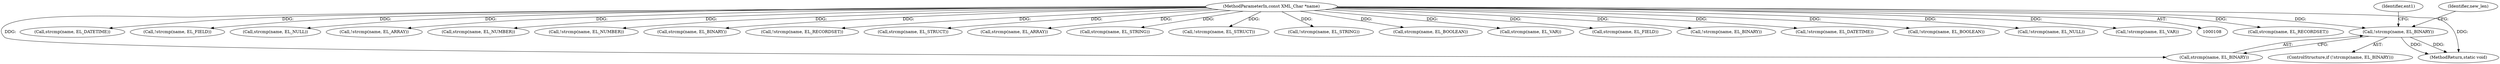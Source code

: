 digraph "0_php-src_a14fdb9746262549bbbb96abb87338bacd147e1b?w=1_0@API" {
"1000213" [label="(Call,!strcmp(name, EL_BINARY))"];
"1000110" [label="(MethodParameterIn,const XML_Char *name)"];
"1000166" [label="(Call,strcmp(name, EL_RECORDSET))"];
"1000175" [label="(Call,strcmp(name, EL_DATETIME))"];
"1000562" [label="(Call,!strcmp(name, EL_FIELD))"];
"1000220" [label="(Identifier,new_len)"];
"1000151" [label="(Call,strcmp(name, EL_NULL))"];
"1000212" [label="(ControlStructure,if (!strcmp(name, EL_BINARY)))"];
"1000155" [label="(Call,!strcmp(name, EL_ARRAY))"];
"1000213" [label="(Call,!strcmp(name, EL_BINARY))"];
"1000141" [label="(Call,strcmp(name, EL_NUMBER))"];
"1000140" [label="(Call,!strcmp(name, EL_NUMBER))"];
"1000171" [label="(Call,strcmp(name, EL_BINARY))"];
"1000165" [label="(Call,!strcmp(name, EL_RECORDSET))"];
"1000110" [label="(MethodParameterIn,const XML_Char *name)"];
"1000161" [label="(Call,strcmp(name, EL_STRUCT))"];
"1000156" [label="(Call,strcmp(name, EL_ARRAY))"];
"1000136" [label="(Call,strcmp(name, EL_STRING))"];
"1000160" [label="(Call,!strcmp(name, EL_STRUCT))"];
"1000135" [label="(Call,!strcmp(name, EL_STRING))"];
"1000214" [label="(Call,strcmp(name, EL_BINARY))"];
"1000146" [label="(Call,strcmp(name, EL_BOOLEAN))"];
"1000266" [label="(Identifier,ent1)"];
"1000544" [label="(Call,strcmp(name, EL_VAR))"];
"1000580" [label="(MethodReturn,static void)"];
"1000563" [label="(Call,strcmp(name, EL_FIELD))"];
"1000170" [label="(Call,!strcmp(name, EL_BINARY))"];
"1000174" [label="(Call,!strcmp(name, EL_DATETIME))"];
"1000145" [label="(Call,!strcmp(name, EL_BOOLEAN))"];
"1000150" [label="(Call,!strcmp(name, EL_NULL))"];
"1000543" [label="(Call,!strcmp(name, EL_VAR))"];
"1000213" -> "1000212"  [label="AST: "];
"1000213" -> "1000214"  [label="CFG: "];
"1000214" -> "1000213"  [label="AST: "];
"1000220" -> "1000213"  [label="CFG: "];
"1000266" -> "1000213"  [label="CFG: "];
"1000213" -> "1000580"  [label="DDG: "];
"1000213" -> "1000580"  [label="DDG: "];
"1000110" -> "1000213"  [label="DDG: "];
"1000110" -> "1000108"  [label="AST: "];
"1000110" -> "1000580"  [label="DDG: "];
"1000110" -> "1000135"  [label="DDG: "];
"1000110" -> "1000136"  [label="DDG: "];
"1000110" -> "1000140"  [label="DDG: "];
"1000110" -> "1000141"  [label="DDG: "];
"1000110" -> "1000145"  [label="DDG: "];
"1000110" -> "1000146"  [label="DDG: "];
"1000110" -> "1000150"  [label="DDG: "];
"1000110" -> "1000151"  [label="DDG: "];
"1000110" -> "1000155"  [label="DDG: "];
"1000110" -> "1000156"  [label="DDG: "];
"1000110" -> "1000160"  [label="DDG: "];
"1000110" -> "1000161"  [label="DDG: "];
"1000110" -> "1000165"  [label="DDG: "];
"1000110" -> "1000166"  [label="DDG: "];
"1000110" -> "1000170"  [label="DDG: "];
"1000110" -> "1000171"  [label="DDG: "];
"1000110" -> "1000174"  [label="DDG: "];
"1000110" -> "1000175"  [label="DDG: "];
"1000110" -> "1000214"  [label="DDG: "];
"1000110" -> "1000543"  [label="DDG: "];
"1000110" -> "1000544"  [label="DDG: "];
"1000110" -> "1000562"  [label="DDG: "];
"1000110" -> "1000563"  [label="DDG: "];
}
